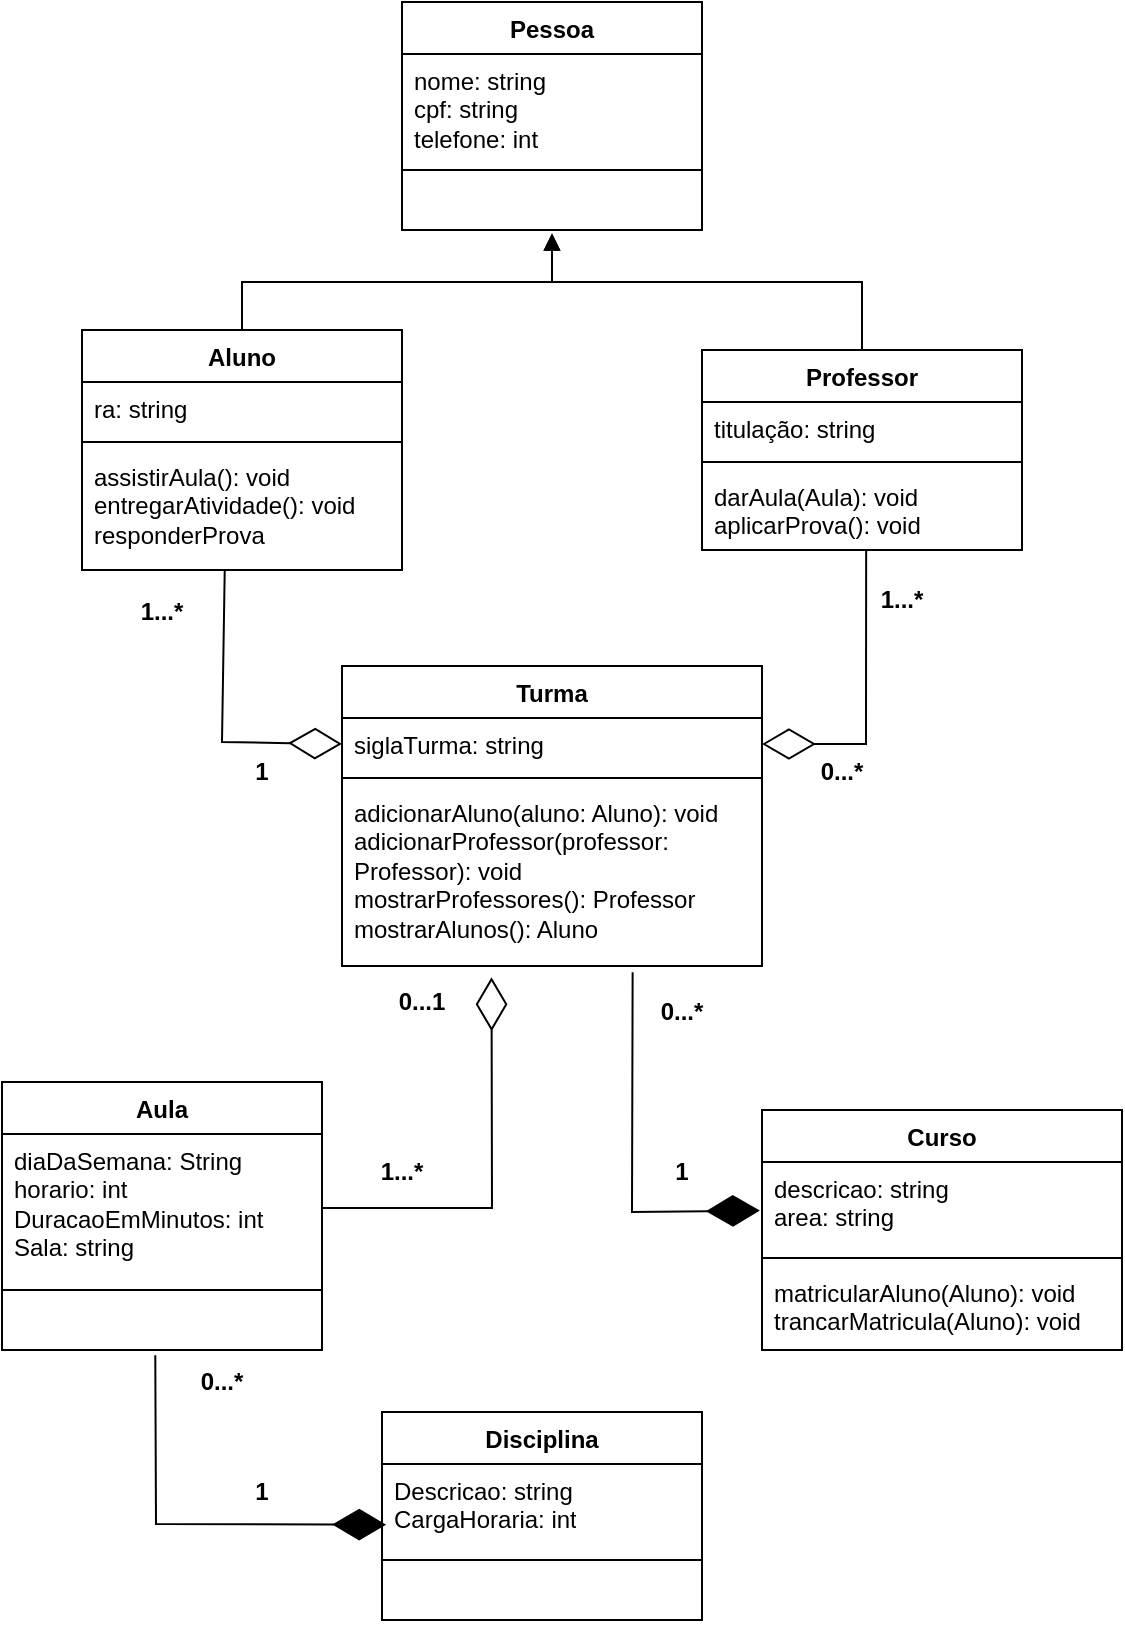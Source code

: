 <mxfile version="21.2.3" type="github">
  <diagram name="Page-1" id="iU4zEiuhuP-EsvoMIu8-">
    <mxGraphModel dx="1304" dy="716" grid="1" gridSize="10" guides="1" tooltips="1" connect="1" arrows="1" fold="1" page="1" pageScale="1" pageWidth="850" pageHeight="1100" math="0" shadow="0">
      <root>
        <mxCell id="0" />
        <mxCell id="1" parent="0" />
        <mxCell id="-VVrlua5PtY5Ov2GxUVH-25" value="Curso" style="swimlane;fontStyle=1;align=center;verticalAlign=top;childLayout=stackLayout;horizontal=1;startSize=26;horizontalStack=0;resizeParent=1;resizeParentMax=0;resizeLast=0;collapsible=1;marginBottom=0;whiteSpace=wrap;html=1;" vertex="1" parent="1">
          <mxGeometry x="540" y="604" width="180" height="120" as="geometry" />
        </mxCell>
        <mxCell id="-VVrlua5PtY5Ov2GxUVH-26" value="descricao: string&lt;br&gt;area: string" style="text;strokeColor=none;fillColor=none;align=left;verticalAlign=top;spacingLeft=4;spacingRight=4;overflow=hidden;rotatable=0;points=[[0,0.5],[1,0.5]];portConstraint=eastwest;whiteSpace=wrap;html=1;" vertex="1" parent="-VVrlua5PtY5Ov2GxUVH-25">
          <mxGeometry y="26" width="180" height="44" as="geometry" />
        </mxCell>
        <mxCell id="-VVrlua5PtY5Ov2GxUVH-27" value="" style="line;strokeWidth=1;fillColor=none;align=left;verticalAlign=middle;spacingTop=-1;spacingLeft=3;spacingRight=3;rotatable=0;labelPosition=right;points=[];portConstraint=eastwest;strokeColor=inherit;" vertex="1" parent="-VVrlua5PtY5Ov2GxUVH-25">
          <mxGeometry y="70" width="180" height="8" as="geometry" />
        </mxCell>
        <mxCell id="-VVrlua5PtY5Ov2GxUVH-28" value="matricularAluno(Aluno): void&lt;br style=&quot;border-color: var(--border-color);&quot;&gt;trancarMatricula(Aluno): void" style="text;strokeColor=none;fillColor=none;align=left;verticalAlign=top;spacingLeft=4;spacingRight=4;overflow=hidden;rotatable=0;points=[[0,0.5],[1,0.5]];portConstraint=eastwest;whiteSpace=wrap;html=1;" vertex="1" parent="-VVrlua5PtY5Ov2GxUVH-25">
          <mxGeometry y="78" width="180" height="42" as="geometry" />
        </mxCell>
        <mxCell id="-VVrlua5PtY5Ov2GxUVH-29" value="Disciplina" style="swimlane;fontStyle=1;align=center;verticalAlign=top;childLayout=stackLayout;horizontal=1;startSize=26;horizontalStack=0;resizeParent=1;resizeParentMax=0;resizeLast=0;collapsible=1;marginBottom=0;whiteSpace=wrap;html=1;" vertex="1" parent="1">
          <mxGeometry x="350" y="755" width="160" height="104" as="geometry" />
        </mxCell>
        <mxCell id="-VVrlua5PtY5Ov2GxUVH-30" value="Descricao: string&lt;br&gt;CargaHoraria: int" style="text;strokeColor=none;fillColor=none;align=left;verticalAlign=top;spacingLeft=4;spacingRight=4;overflow=hidden;rotatable=0;points=[[0,0.5],[1,0.5]];portConstraint=eastwest;whiteSpace=wrap;html=1;" vertex="1" parent="-VVrlua5PtY5Ov2GxUVH-29">
          <mxGeometry y="26" width="160" height="44" as="geometry" />
        </mxCell>
        <mxCell id="-VVrlua5PtY5Ov2GxUVH-31" value="" style="line;strokeWidth=1;fillColor=none;align=left;verticalAlign=middle;spacingTop=-1;spacingLeft=3;spacingRight=3;rotatable=0;labelPosition=right;points=[];portConstraint=eastwest;strokeColor=inherit;" vertex="1" parent="-VVrlua5PtY5Ov2GxUVH-29">
          <mxGeometry y="70" width="160" height="8" as="geometry" />
        </mxCell>
        <mxCell id="-VVrlua5PtY5Ov2GxUVH-32" value="&lt;br&gt;" style="text;strokeColor=none;fillColor=none;align=left;verticalAlign=top;spacingLeft=4;spacingRight=4;overflow=hidden;rotatable=0;points=[[0,0.5],[1,0.5]];portConstraint=eastwest;whiteSpace=wrap;html=1;" vertex="1" parent="-VVrlua5PtY5Ov2GxUVH-29">
          <mxGeometry y="78" width="160" height="26" as="geometry" />
        </mxCell>
        <mxCell id="-VVrlua5PtY5Ov2GxUVH-37" value="Aula" style="swimlane;fontStyle=1;align=center;verticalAlign=top;childLayout=stackLayout;horizontal=1;startSize=26;horizontalStack=0;resizeParent=1;resizeParentMax=0;resizeLast=0;collapsible=1;marginBottom=0;whiteSpace=wrap;html=1;" vertex="1" parent="1">
          <mxGeometry x="160" y="590" width="160" height="134" as="geometry" />
        </mxCell>
        <mxCell id="-VVrlua5PtY5Ov2GxUVH-38" value="diaDaSemana: String&lt;br&gt;horario: int&lt;br&gt;DuracaoEmMinutos: int&lt;br&gt;Sala: string" style="text;strokeColor=none;fillColor=none;align=left;verticalAlign=top;spacingLeft=4;spacingRight=4;overflow=hidden;rotatable=0;points=[[0,0.5],[1,0.5]];portConstraint=eastwest;whiteSpace=wrap;html=1;" vertex="1" parent="-VVrlua5PtY5Ov2GxUVH-37">
          <mxGeometry y="26" width="160" height="74" as="geometry" />
        </mxCell>
        <mxCell id="-VVrlua5PtY5Ov2GxUVH-39" value="" style="line;strokeWidth=1;fillColor=none;align=left;verticalAlign=middle;spacingTop=-1;spacingLeft=3;spacingRight=3;rotatable=0;labelPosition=right;points=[];portConstraint=eastwest;strokeColor=inherit;" vertex="1" parent="-VVrlua5PtY5Ov2GxUVH-37">
          <mxGeometry y="100" width="160" height="8" as="geometry" />
        </mxCell>
        <mxCell id="-VVrlua5PtY5Ov2GxUVH-40" value="&lt;br&gt;" style="text;strokeColor=none;fillColor=none;align=left;verticalAlign=top;spacingLeft=4;spacingRight=4;overflow=hidden;rotatable=0;points=[[0,0.5],[1,0.5]];portConstraint=eastwest;whiteSpace=wrap;html=1;" vertex="1" parent="-VVrlua5PtY5Ov2GxUVH-37">
          <mxGeometry y="108" width="160" height="26" as="geometry" />
        </mxCell>
        <mxCell id="-VVrlua5PtY5Ov2GxUVH-41" value="Professor" style="swimlane;fontStyle=1;align=center;verticalAlign=top;childLayout=stackLayout;horizontal=1;startSize=26;horizontalStack=0;resizeParent=1;resizeParentMax=0;resizeLast=0;collapsible=1;marginBottom=0;whiteSpace=wrap;html=1;" vertex="1" parent="1">
          <mxGeometry x="510" y="224" width="160" height="100" as="geometry" />
        </mxCell>
        <mxCell id="-VVrlua5PtY5Ov2GxUVH-42" value="titulação: string" style="text;strokeColor=none;fillColor=none;align=left;verticalAlign=top;spacingLeft=4;spacingRight=4;overflow=hidden;rotatable=0;points=[[0,0.5],[1,0.5]];portConstraint=eastwest;whiteSpace=wrap;html=1;" vertex="1" parent="-VVrlua5PtY5Ov2GxUVH-41">
          <mxGeometry y="26" width="160" height="26" as="geometry" />
        </mxCell>
        <mxCell id="-VVrlua5PtY5Ov2GxUVH-43" value="" style="line;strokeWidth=1;fillColor=none;align=left;verticalAlign=middle;spacingTop=-1;spacingLeft=3;spacingRight=3;rotatable=0;labelPosition=right;points=[];portConstraint=eastwest;strokeColor=inherit;" vertex="1" parent="-VVrlua5PtY5Ov2GxUVH-41">
          <mxGeometry y="52" width="160" height="8" as="geometry" />
        </mxCell>
        <mxCell id="-VVrlua5PtY5Ov2GxUVH-44" value="darAula(Aula): void&lt;br&gt;aplicarProva(): void" style="text;strokeColor=none;fillColor=none;align=left;verticalAlign=top;spacingLeft=4;spacingRight=4;overflow=hidden;rotatable=0;points=[[0,0.5],[1,0.5]];portConstraint=eastwest;whiteSpace=wrap;html=1;" vertex="1" parent="-VVrlua5PtY5Ov2GxUVH-41">
          <mxGeometry y="60" width="160" height="40" as="geometry" />
        </mxCell>
        <mxCell id="-VVrlua5PtY5Ov2GxUVH-45" value="Aluno" style="swimlane;fontStyle=1;align=center;verticalAlign=top;childLayout=stackLayout;horizontal=1;startSize=26;horizontalStack=0;resizeParent=1;resizeParentMax=0;resizeLast=0;collapsible=1;marginBottom=0;whiteSpace=wrap;html=1;" vertex="1" parent="1">
          <mxGeometry x="200" y="214" width="160" height="120" as="geometry" />
        </mxCell>
        <mxCell id="-VVrlua5PtY5Ov2GxUVH-46" value="ra: string" style="text;strokeColor=none;fillColor=none;align=left;verticalAlign=top;spacingLeft=4;spacingRight=4;overflow=hidden;rotatable=0;points=[[0,0.5],[1,0.5]];portConstraint=eastwest;whiteSpace=wrap;html=1;" vertex="1" parent="-VVrlua5PtY5Ov2GxUVH-45">
          <mxGeometry y="26" width="160" height="26" as="geometry" />
        </mxCell>
        <mxCell id="-VVrlua5PtY5Ov2GxUVH-47" value="" style="line;strokeWidth=1;fillColor=none;align=left;verticalAlign=middle;spacingTop=-1;spacingLeft=3;spacingRight=3;rotatable=0;labelPosition=right;points=[];portConstraint=eastwest;strokeColor=inherit;" vertex="1" parent="-VVrlua5PtY5Ov2GxUVH-45">
          <mxGeometry y="52" width="160" height="8" as="geometry" />
        </mxCell>
        <mxCell id="-VVrlua5PtY5Ov2GxUVH-48" value="assistirAula(): void&lt;br&gt;entregarAtividade(): void&lt;br&gt;responderProva" style="text;strokeColor=none;fillColor=none;align=left;verticalAlign=top;spacingLeft=4;spacingRight=4;overflow=hidden;rotatable=0;points=[[0,0.5],[1,0.5]];portConstraint=eastwest;whiteSpace=wrap;html=1;" vertex="1" parent="-VVrlua5PtY5Ov2GxUVH-45">
          <mxGeometry y="60" width="160" height="60" as="geometry" />
        </mxCell>
        <mxCell id="-VVrlua5PtY5Ov2GxUVH-49" value="Turma" style="swimlane;fontStyle=1;align=center;verticalAlign=top;childLayout=stackLayout;horizontal=1;startSize=26;horizontalStack=0;resizeParent=1;resizeParentMax=0;resizeLast=0;collapsible=1;marginBottom=0;whiteSpace=wrap;html=1;" vertex="1" parent="1">
          <mxGeometry x="330" y="382" width="210" height="150" as="geometry" />
        </mxCell>
        <mxCell id="-VVrlua5PtY5Ov2GxUVH-50" value="siglaTurma: string" style="text;strokeColor=none;fillColor=none;align=left;verticalAlign=top;spacingLeft=4;spacingRight=4;overflow=hidden;rotatable=0;points=[[0,0.5],[1,0.5]];portConstraint=eastwest;whiteSpace=wrap;html=1;" vertex="1" parent="-VVrlua5PtY5Ov2GxUVH-49">
          <mxGeometry y="26" width="210" height="26" as="geometry" />
        </mxCell>
        <mxCell id="-VVrlua5PtY5Ov2GxUVH-51" value="" style="line;strokeWidth=1;fillColor=none;align=left;verticalAlign=middle;spacingTop=-1;spacingLeft=3;spacingRight=3;rotatable=0;labelPosition=right;points=[];portConstraint=eastwest;strokeColor=inherit;" vertex="1" parent="-VVrlua5PtY5Ov2GxUVH-49">
          <mxGeometry y="52" width="210" height="8" as="geometry" />
        </mxCell>
        <mxCell id="-VVrlua5PtY5Ov2GxUVH-52" value="adicionarAluno(aluno: Aluno): void&lt;br&gt;adicionarProfessor(professor: Professor): void&lt;br&gt;mostrarProfessores(): Professor&lt;br&gt;mostrarAlunos(): Aluno" style="text;strokeColor=none;fillColor=none;align=left;verticalAlign=top;spacingLeft=4;spacingRight=4;overflow=hidden;rotatable=0;points=[[0,0.5],[1,0.5]];portConstraint=eastwest;whiteSpace=wrap;html=1;" vertex="1" parent="-VVrlua5PtY5Ov2GxUVH-49">
          <mxGeometry y="60" width="210" height="90" as="geometry" />
        </mxCell>
        <mxCell id="-VVrlua5PtY5Ov2GxUVH-54" value="" style="html=1;verticalAlign=bottom;endArrow=block;edgeStyle=elbowEdgeStyle;elbow=vertical;curved=0;rounded=0;entryX=0.5;entryY=1.066;entryDx=0;entryDy=0;entryPerimeter=0;" edge="1" parent="1" source="-VVrlua5PtY5Ov2GxUVH-45" target="-VVrlua5PtY5Ov2GxUVH-59">
          <mxGeometry width="80" relative="1" as="geometry">
            <mxPoint x="360" y="190" as="sourcePoint" />
            <mxPoint x="420" y="160" as="targetPoint" />
            <Array as="points">
              <mxPoint x="410" y="190" />
            </Array>
          </mxGeometry>
        </mxCell>
        <mxCell id="-VVrlua5PtY5Ov2GxUVH-55" value="" style="html=1;verticalAlign=bottom;endArrow=block;edgeStyle=elbowEdgeStyle;elbow=vertical;curved=0;rounded=0;exitX=0.5;exitY=0;exitDx=0;exitDy=0;entryX=0.5;entryY=1.066;entryDx=0;entryDy=0;entryPerimeter=0;" edge="1" parent="1" source="-VVrlua5PtY5Ov2GxUVH-41" target="-VVrlua5PtY5Ov2GxUVH-59">
          <mxGeometry width="80" relative="1" as="geometry">
            <mxPoint x="320" y="224" as="sourcePoint" />
            <mxPoint x="470" y="160" as="targetPoint" />
            <Array as="points">
              <mxPoint x="470" y="190" />
            </Array>
          </mxGeometry>
        </mxCell>
        <mxCell id="-VVrlua5PtY5Ov2GxUVH-56" value="Pessoa" style="swimlane;fontStyle=1;align=center;verticalAlign=top;childLayout=stackLayout;horizontal=1;startSize=26;horizontalStack=0;resizeParent=1;resizeParentMax=0;resizeLast=0;collapsible=1;marginBottom=0;whiteSpace=wrap;html=1;" vertex="1" parent="1">
          <mxGeometry x="360" y="50" width="150" height="114" as="geometry" />
        </mxCell>
        <mxCell id="-VVrlua5PtY5Ov2GxUVH-57" value="nome: string&lt;br style=&quot;border-color: var(--border-color);&quot;&gt;cpf: string&lt;br style=&quot;border-color: var(--border-color);&quot;&gt;telefone: int" style="text;strokeColor=none;fillColor=none;align=left;verticalAlign=top;spacingLeft=4;spacingRight=4;overflow=hidden;rotatable=0;points=[[0,0.5],[1,0.5]];portConstraint=eastwest;whiteSpace=wrap;html=1;" vertex="1" parent="-VVrlua5PtY5Ov2GxUVH-56">
          <mxGeometry y="26" width="150" height="54" as="geometry" />
        </mxCell>
        <mxCell id="-VVrlua5PtY5Ov2GxUVH-58" value="" style="line;strokeWidth=1;fillColor=none;align=left;verticalAlign=middle;spacingTop=-1;spacingLeft=3;spacingRight=3;rotatable=0;labelPosition=right;points=[];portConstraint=eastwest;strokeColor=inherit;" vertex="1" parent="-VVrlua5PtY5Ov2GxUVH-56">
          <mxGeometry y="80" width="150" height="8" as="geometry" />
        </mxCell>
        <mxCell id="-VVrlua5PtY5Ov2GxUVH-59" value="&lt;br&gt;" style="text;strokeColor=none;fillColor=none;align=left;verticalAlign=top;spacingLeft=4;spacingRight=4;overflow=hidden;rotatable=0;points=[[0,0.5],[1,0.5]];portConstraint=eastwest;whiteSpace=wrap;html=1;" vertex="1" parent="-VVrlua5PtY5Ov2GxUVH-56">
          <mxGeometry y="88" width="150" height="26" as="geometry" />
        </mxCell>
        <mxCell id="-VVrlua5PtY5Ov2GxUVH-61" value="" style="endArrow=diamondThin;endFill=0;endSize=24;html=1;rounded=0;entryX=1;entryY=0.5;entryDx=0;entryDy=0;exitX=0.513;exitY=0.992;exitDx=0;exitDy=0;exitPerimeter=0;" edge="1" parent="1" source="-VVrlua5PtY5Ov2GxUVH-44" target="-VVrlua5PtY5Ov2GxUVH-50">
          <mxGeometry width="160" relative="1" as="geometry">
            <mxPoint x="320" y="390" as="sourcePoint" />
            <mxPoint x="480" y="390" as="targetPoint" />
            <Array as="points">
              <mxPoint x="592" y="421" />
            </Array>
          </mxGeometry>
        </mxCell>
        <mxCell id="-VVrlua5PtY5Ov2GxUVH-64" value="" style="endArrow=diamondThin;endFill=1;endSize=24;html=1;rounded=0;entryX=-0.006;entryY=0.552;entryDx=0;entryDy=0;exitX=0.692;exitY=1.035;exitDx=0;exitDy=0;exitPerimeter=0;entryPerimeter=0;" edge="1" parent="1" source="-VVrlua5PtY5Ov2GxUVH-52" target="-VVrlua5PtY5Ov2GxUVH-26">
          <mxGeometry width="160" relative="1" as="geometry">
            <mxPoint x="473.64" y="594.31" as="sourcePoint" />
            <mxPoint x="470" y="505" as="targetPoint" />
            <Array as="points">
              <mxPoint x="475" y="655" />
            </Array>
          </mxGeometry>
        </mxCell>
        <mxCell id="-VVrlua5PtY5Ov2GxUVH-67" value="" style="endArrow=diamondThin;endFill=1;endSize=24;html=1;rounded=0;entryX=0.013;entryY=0.689;entryDx=0;entryDy=0;entryPerimeter=0;exitX=0.479;exitY=1.103;exitDx=0;exitDy=0;exitPerimeter=0;" edge="1" parent="1" source="-VVrlua5PtY5Ov2GxUVH-40" target="-VVrlua5PtY5Ov2GxUVH-30">
          <mxGeometry width="160" relative="1" as="geometry">
            <mxPoint x="330" y="625" as="sourcePoint" />
            <mxPoint x="490" y="625" as="targetPoint" />
            <Array as="points">
              <mxPoint x="237" y="811" />
            </Array>
          </mxGeometry>
        </mxCell>
        <mxCell id="-VVrlua5PtY5Ov2GxUVH-68" value="" style="endArrow=diamondThin;endFill=0;endSize=24;html=1;rounded=0;exitX=0.446;exitY=1.004;exitDx=0;exitDy=0;exitPerimeter=0;entryX=0;entryY=0.5;entryDx=0;entryDy=0;" edge="1" parent="1" source="-VVrlua5PtY5Ov2GxUVH-48" target="-VVrlua5PtY5Ov2GxUVH-50">
          <mxGeometry width="160" relative="1" as="geometry">
            <mxPoint x="420" y="300" as="sourcePoint" />
            <mxPoint x="580" y="300" as="targetPoint" />
            <Array as="points">
              <mxPoint x="270" y="420" />
            </Array>
          </mxGeometry>
        </mxCell>
        <mxCell id="-VVrlua5PtY5Ov2GxUVH-69" value="" style="endArrow=diamondThin;endFill=0;endSize=24;html=1;rounded=0;exitX=1;exitY=0.5;exitDx=0;exitDy=0;entryX=0.356;entryY=1.063;entryDx=0;entryDy=0;entryPerimeter=0;" edge="1" parent="1" source="-VVrlua5PtY5Ov2GxUVH-38" target="-VVrlua5PtY5Ov2GxUVH-52">
          <mxGeometry width="160" relative="1" as="geometry">
            <mxPoint x="330" y="510" as="sourcePoint" />
            <mxPoint x="490" y="510" as="targetPoint" />
            <Array as="points">
              <mxPoint x="405" y="653" />
            </Array>
          </mxGeometry>
        </mxCell>
        <mxCell id="-VVrlua5PtY5Ov2GxUVH-71" value="1...*" style="text;html=1;strokeColor=none;fillColor=none;align=center;verticalAlign=middle;whiteSpace=wrap;rounded=0;fontStyle=1" vertex="1" parent="1">
          <mxGeometry x="580" y="334" width="60" height="30" as="geometry" />
        </mxCell>
        <mxCell id="-VVrlua5PtY5Ov2GxUVH-72" value="0...*" style="text;html=1;strokeColor=none;fillColor=none;align=center;verticalAlign=middle;whiteSpace=wrap;rounded=0;fontStyle=1" vertex="1" parent="1">
          <mxGeometry x="550" y="420" width="60" height="30" as="geometry" />
        </mxCell>
        <mxCell id="-VVrlua5PtY5Ov2GxUVH-73" value="1...*" style="text;html=1;strokeColor=none;fillColor=none;align=center;verticalAlign=middle;whiteSpace=wrap;rounded=0;fontSize=12;fontStyle=1" vertex="1" parent="1">
          <mxGeometry x="210" y="340" width="60" height="30" as="geometry" />
        </mxCell>
        <mxCell id="-VVrlua5PtY5Ov2GxUVH-74" value="1" style="text;html=1;strokeColor=none;fillColor=none;align=center;verticalAlign=middle;whiteSpace=wrap;rounded=0;fontStyle=1" vertex="1" parent="1">
          <mxGeometry x="260" y="420" width="60" height="30" as="geometry" />
        </mxCell>
        <mxCell id="-VVrlua5PtY5Ov2GxUVH-75" value="0...1" style="text;html=1;strokeColor=none;fillColor=none;align=center;verticalAlign=middle;whiteSpace=wrap;rounded=0;fontStyle=1" vertex="1" parent="1">
          <mxGeometry x="340" y="535" width="60" height="30" as="geometry" />
        </mxCell>
        <mxCell id="-VVrlua5PtY5Ov2GxUVH-76" value="1...*" style="text;html=1;strokeColor=none;fillColor=none;align=center;verticalAlign=middle;whiteSpace=wrap;rounded=0;fontStyle=1" vertex="1" parent="1">
          <mxGeometry x="330" y="620" width="60" height="30" as="geometry" />
        </mxCell>
        <mxCell id="-VVrlua5PtY5Ov2GxUVH-77" value="1" style="text;html=1;strokeColor=none;fillColor=none;align=center;verticalAlign=middle;whiteSpace=wrap;rounded=0;fontStyle=1" vertex="1" parent="1">
          <mxGeometry x="470" y="620" width="60" height="30" as="geometry" />
        </mxCell>
        <mxCell id="-VVrlua5PtY5Ov2GxUVH-79" value="0...*" style="text;html=1;strokeColor=none;fillColor=none;align=center;verticalAlign=middle;whiteSpace=wrap;rounded=0;fontStyle=1" vertex="1" parent="1">
          <mxGeometry x="470" y="540" width="60" height="30" as="geometry" />
        </mxCell>
        <mxCell id="-VVrlua5PtY5Ov2GxUVH-80" value="1" style="text;html=1;strokeColor=none;fillColor=none;align=center;verticalAlign=middle;whiteSpace=wrap;rounded=0;fontStyle=1" vertex="1" parent="1">
          <mxGeometry x="260" y="780" width="60" height="30" as="geometry" />
        </mxCell>
        <mxCell id="-VVrlua5PtY5Ov2GxUVH-81" value="0...*" style="text;html=1;strokeColor=none;fillColor=none;align=center;verticalAlign=middle;whiteSpace=wrap;rounded=0;fontStyle=1" vertex="1" parent="1">
          <mxGeometry x="240" y="725" width="60" height="30" as="geometry" />
        </mxCell>
      </root>
    </mxGraphModel>
  </diagram>
</mxfile>
